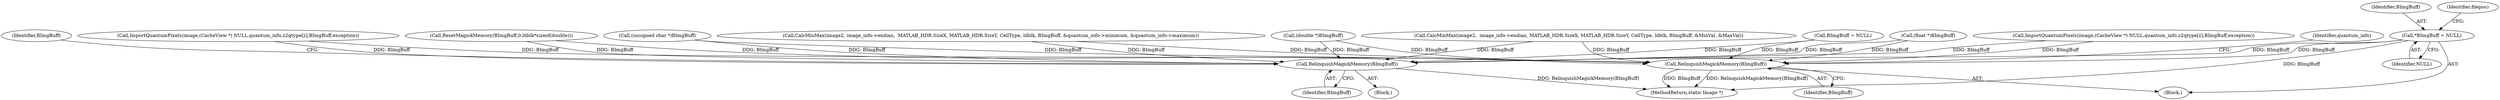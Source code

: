 digraph "0_ImageMagick_e5c063a1007506ba69e97a35effcdef944421c89@pointer" {
"1000175" [label="(Call,*BImgBuff = NULL)"];
"1001703" [label="(Call,RelinquishMagickMemory(BImgBuff))"];
"1001760" [label="(Call,RelinquishMagickMemory(BImgBuff))"];
"1001760" [label="(Call,RelinquishMagickMemory(BImgBuff))"];
"1001706" [label="(Identifier,BImgBuff)"];
"1001535" [label="(Call,(float *)BImgBuff)"];
"1001704" [label="(Identifier,BImgBuff)"];
"1001460" [label="(Call,CalcMinMax(image2,  image_info->endian, MATLAB_HDR.SizeX, MATLAB_HDR.SizeY, CellType, ldblk, BImgBuff, &MinVal, &MaxVal))"];
"1000176" [label="(Identifier,BImgBuff)"];
"1000177" [label="(Identifier,NULL)"];
"1001703" [label="(Call,RelinquishMagickMemory(BImgBuff))"];
"1001705" [label="(Call,BImgBuff = NULL)"];
"1000158" [label="(Block,)"];
"1001503" [label="(Call,(double *)BImgBuff)"];
"1001369" [label="(Call,ImportQuantumPixels(image,(CacheView *) NULL,quantum_info,z2qtype[z],BImgBuff,exception))"];
"1001286" [label="(Call,(unsigned char *)BImgBuff)"];
"1000188" [label="(Identifier,filepos)"];
"1001916" [label="(MethodReturn,static Image *)"];
"1001761" [label="(Identifier,BImgBuff)"];
"1001764" [label="(Identifier,quantum_info)"];
"1001333" [label="(Call,ImportQuantumPixels(image,(CacheView *) NULL,quantum_info,z2qtype[z],BImgBuff,exception))"];
"1001172" [label="(Call,ResetMagickMemory(BImgBuff,0,ldblk*sizeof(double)))"];
"1001194" [label="(Call,CalcMinMax(image2, image_info->endian,  MATLAB_HDR.SizeX, MATLAB_HDR.SizeY, CellType, ldblk, BImgBuff, &quantum_info->minimum, &quantum_info->maximum))"];
"1000424" [label="(Block,)"];
"1000175" [label="(Call,*BImgBuff = NULL)"];
"1000175" -> "1000158"  [label="AST: "];
"1000175" -> "1000177"  [label="CFG: "];
"1000176" -> "1000175"  [label="AST: "];
"1000177" -> "1000175"  [label="AST: "];
"1000188" -> "1000175"  [label="CFG: "];
"1000175" -> "1001916"  [label="DDG: BImgBuff"];
"1000175" -> "1001703"  [label="DDG: BImgBuff"];
"1000175" -> "1001760"  [label="DDG: BImgBuff"];
"1001703" -> "1000424"  [label="AST: "];
"1001703" -> "1001704"  [label="CFG: "];
"1001704" -> "1001703"  [label="AST: "];
"1001706" -> "1001703"  [label="CFG: "];
"1001703" -> "1001916"  [label="DDG: RelinquishMagickMemory(BImgBuff)"];
"1001333" -> "1001703"  [label="DDG: BImgBuff"];
"1001460" -> "1001703"  [label="DDG: BImgBuff"];
"1001503" -> "1001703"  [label="DDG: BImgBuff"];
"1001194" -> "1001703"  [label="DDG: BImgBuff"];
"1001369" -> "1001703"  [label="DDG: BImgBuff"];
"1001705" -> "1001703"  [label="DDG: BImgBuff"];
"1001172" -> "1001703"  [label="DDG: BImgBuff"];
"1001535" -> "1001703"  [label="DDG: BImgBuff"];
"1001286" -> "1001703"  [label="DDG: BImgBuff"];
"1001760" -> "1000158"  [label="AST: "];
"1001760" -> "1001761"  [label="CFG: "];
"1001761" -> "1001760"  [label="AST: "];
"1001764" -> "1001760"  [label="CFG: "];
"1001760" -> "1001916"  [label="DDG: RelinquishMagickMemory(BImgBuff)"];
"1001760" -> "1001916"  [label="DDG: BImgBuff"];
"1001333" -> "1001760"  [label="DDG: BImgBuff"];
"1001460" -> "1001760"  [label="DDG: BImgBuff"];
"1001503" -> "1001760"  [label="DDG: BImgBuff"];
"1001194" -> "1001760"  [label="DDG: BImgBuff"];
"1001369" -> "1001760"  [label="DDG: BImgBuff"];
"1001705" -> "1001760"  [label="DDG: BImgBuff"];
"1001172" -> "1001760"  [label="DDG: BImgBuff"];
"1001535" -> "1001760"  [label="DDG: BImgBuff"];
"1001286" -> "1001760"  [label="DDG: BImgBuff"];
}
